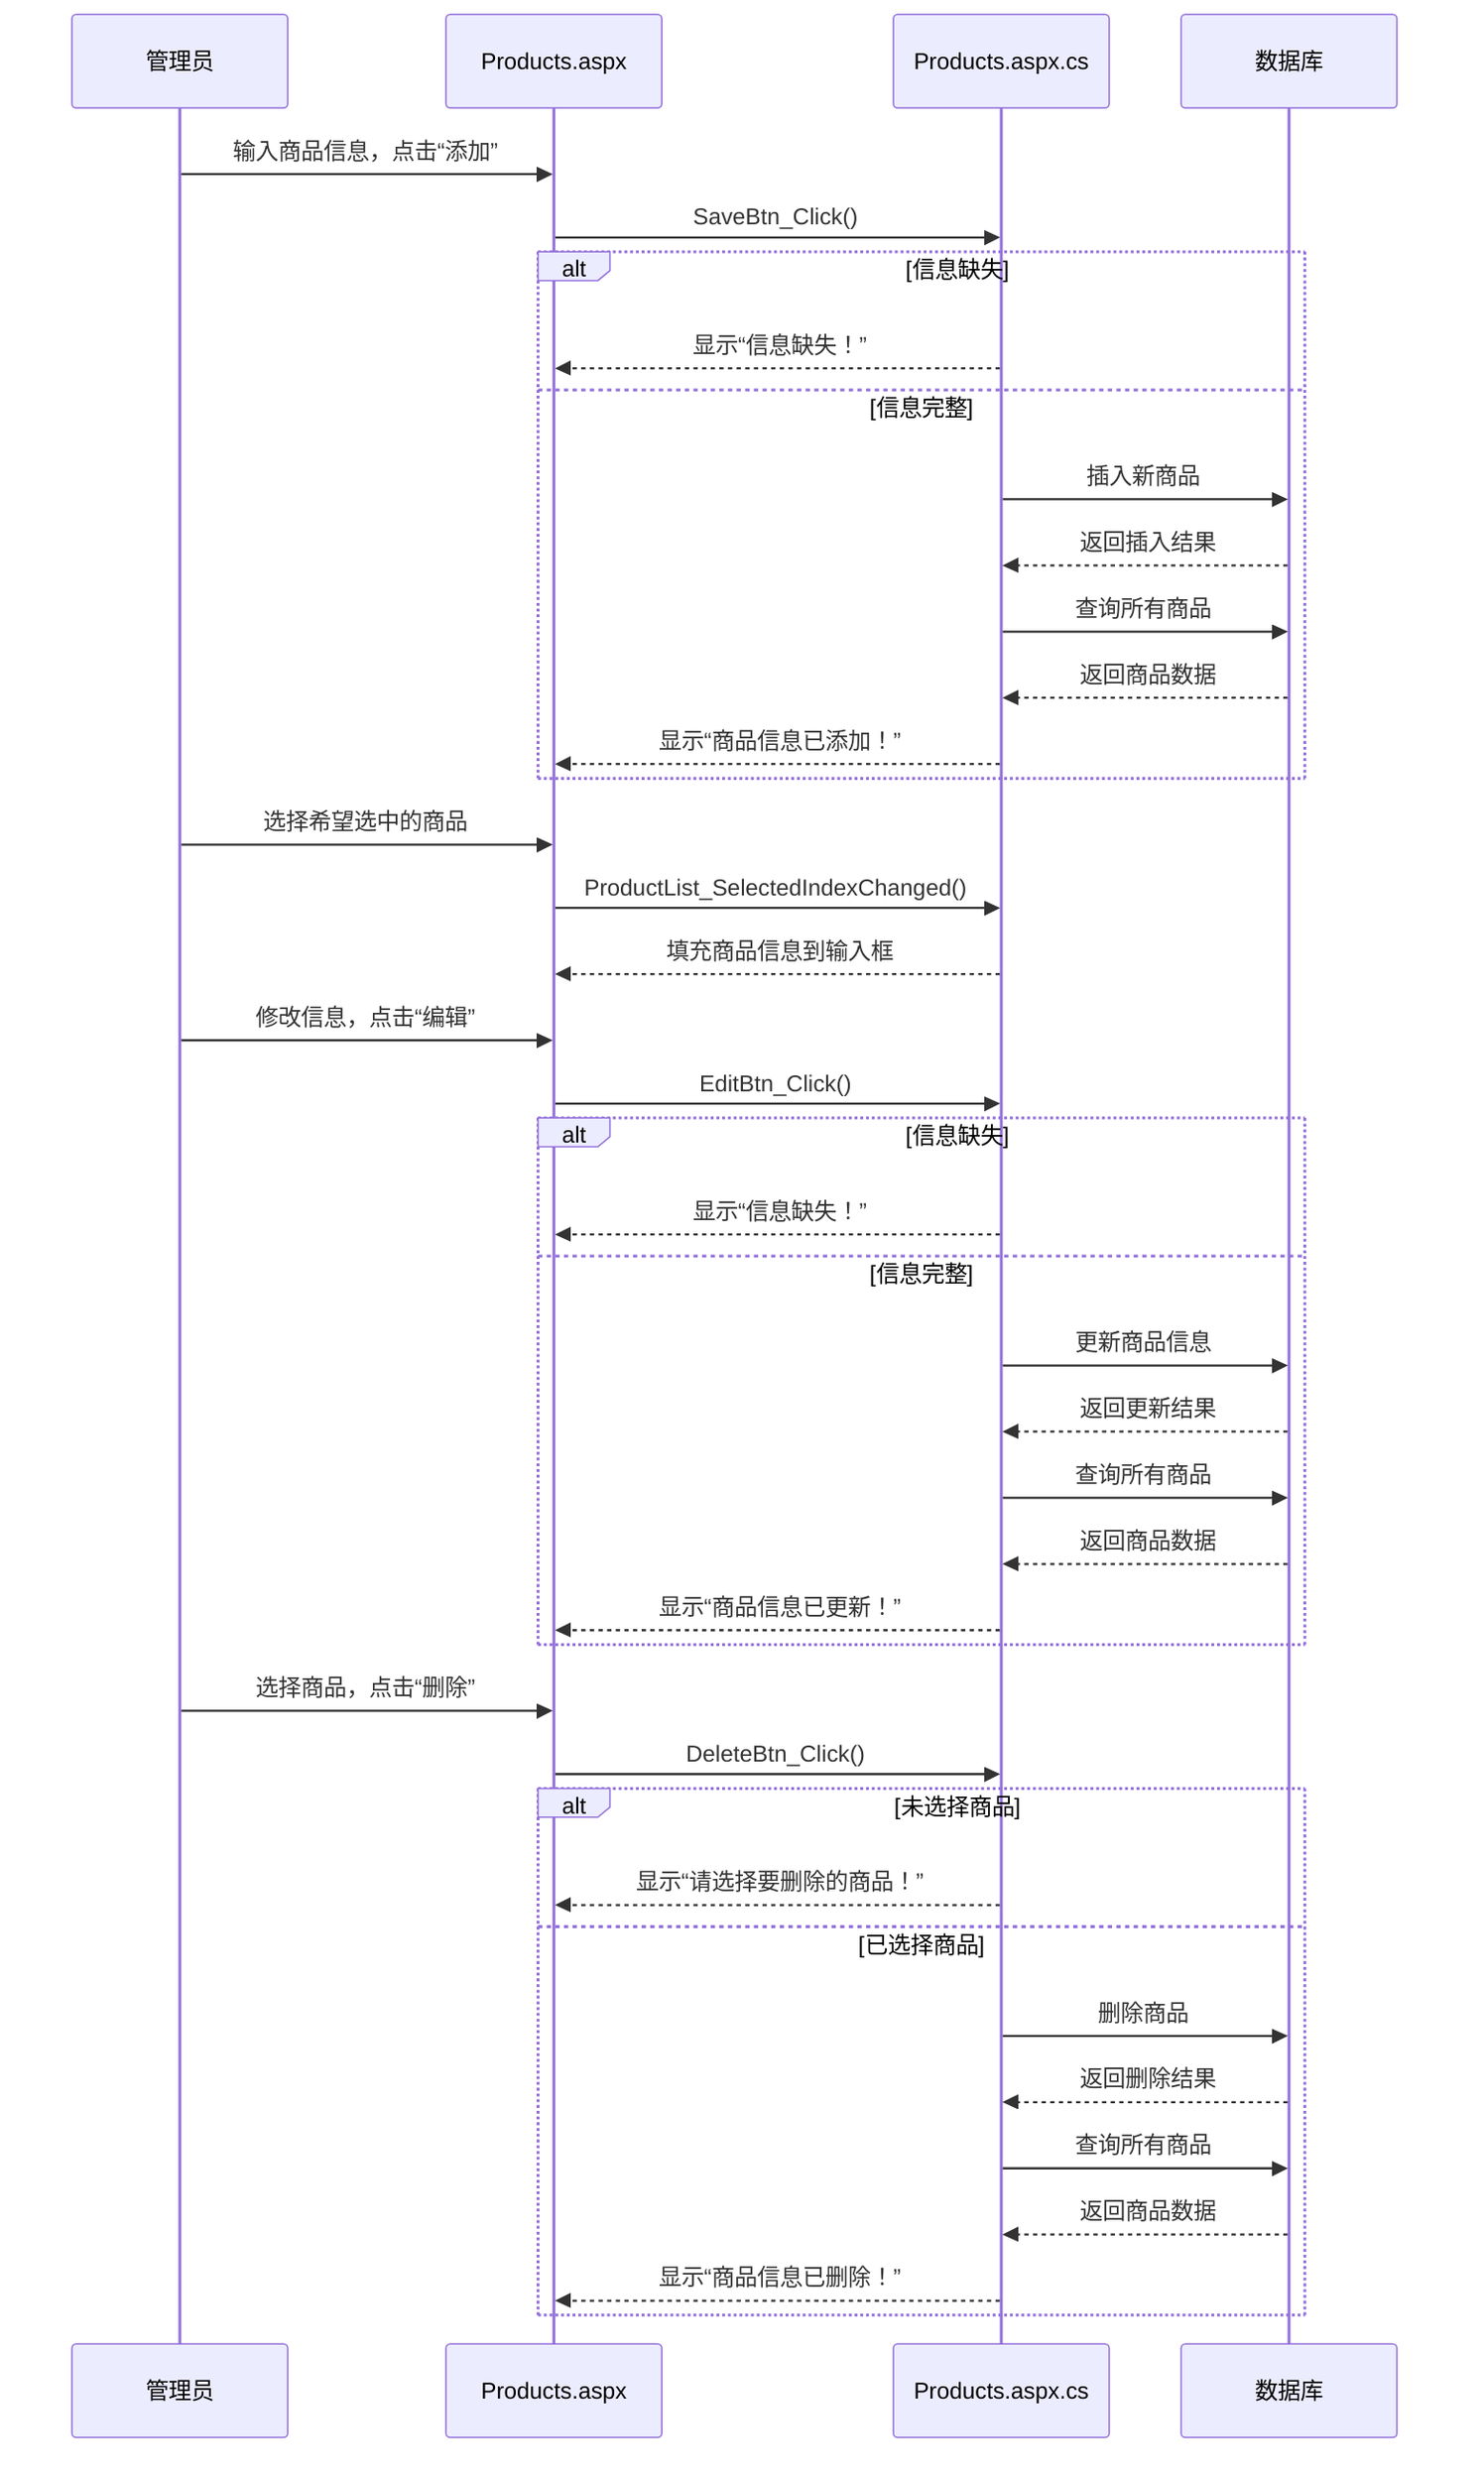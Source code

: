 sequenceDiagram
    participant 管理员
    participant Products.aspx
    participant Products.aspx.cs
    participant 数据库


    管理员->>Products.aspx: 输入商品信息，点击“添加”
    Products.aspx->>Products.aspx.cs: SaveBtn_Click()
    alt 信息缺失
        Products.aspx.cs-->>Products.aspx: 显示“信息缺失！”
    else 信息完整
        Products.aspx.cs->>数据库: 插入新商品
        数据库-->>Products.aspx.cs: 返回插入结果
        Products.aspx.cs->>数据库: 查询所有商品
        数据库-->>Products.aspx.cs: 返回商品数据
        Products.aspx.cs-->>Products.aspx: 显示“商品信息已添加！”
    end

    管理员->>Products.aspx: 选择希望选中的商品
    Products.aspx->>Products.aspx.cs: ProductList_SelectedIndexChanged()
    Products.aspx.cs-->>Products.aspx: 填充商品信息到输入框

    管理员->>Products.aspx: 修改信息，点击“编辑”
    Products.aspx->>Products.aspx.cs: EditBtn_Click()
    alt 信息缺失
        Products.aspx.cs-->>Products.aspx: 显示“信息缺失！”
    else 信息完整
        Products.aspx.cs->>数据库: 更新商品信息
        数据库-->>Products.aspx.cs: 返回更新结果
        Products.aspx.cs->>数据库: 查询所有商品
        数据库-->>Products.aspx.cs: 返回商品数据
        Products.aspx.cs-->>Products.aspx: 显示“商品信息已更新！”
    end

    管理员->>Products.aspx: 选择商品，点击“删除”
    Products.aspx->>Products.aspx.cs: DeleteBtn_Click()
    alt 未选择商品
        Products.aspx.cs-->>Products.aspx: 显示“请选择要删除的商品！”
    else 已选择商品
        Products.aspx.cs->>数据库: 删除商品
        数据库-->>Products.aspx.cs: 返回删除结果
        Products.aspx.cs->>数据库: 查询所有商品
        数据库-->>Products.aspx.cs: 返回商品数据
        Products.aspx.cs-->>Products.aspx: 显示“商品信息已删除！”
    end